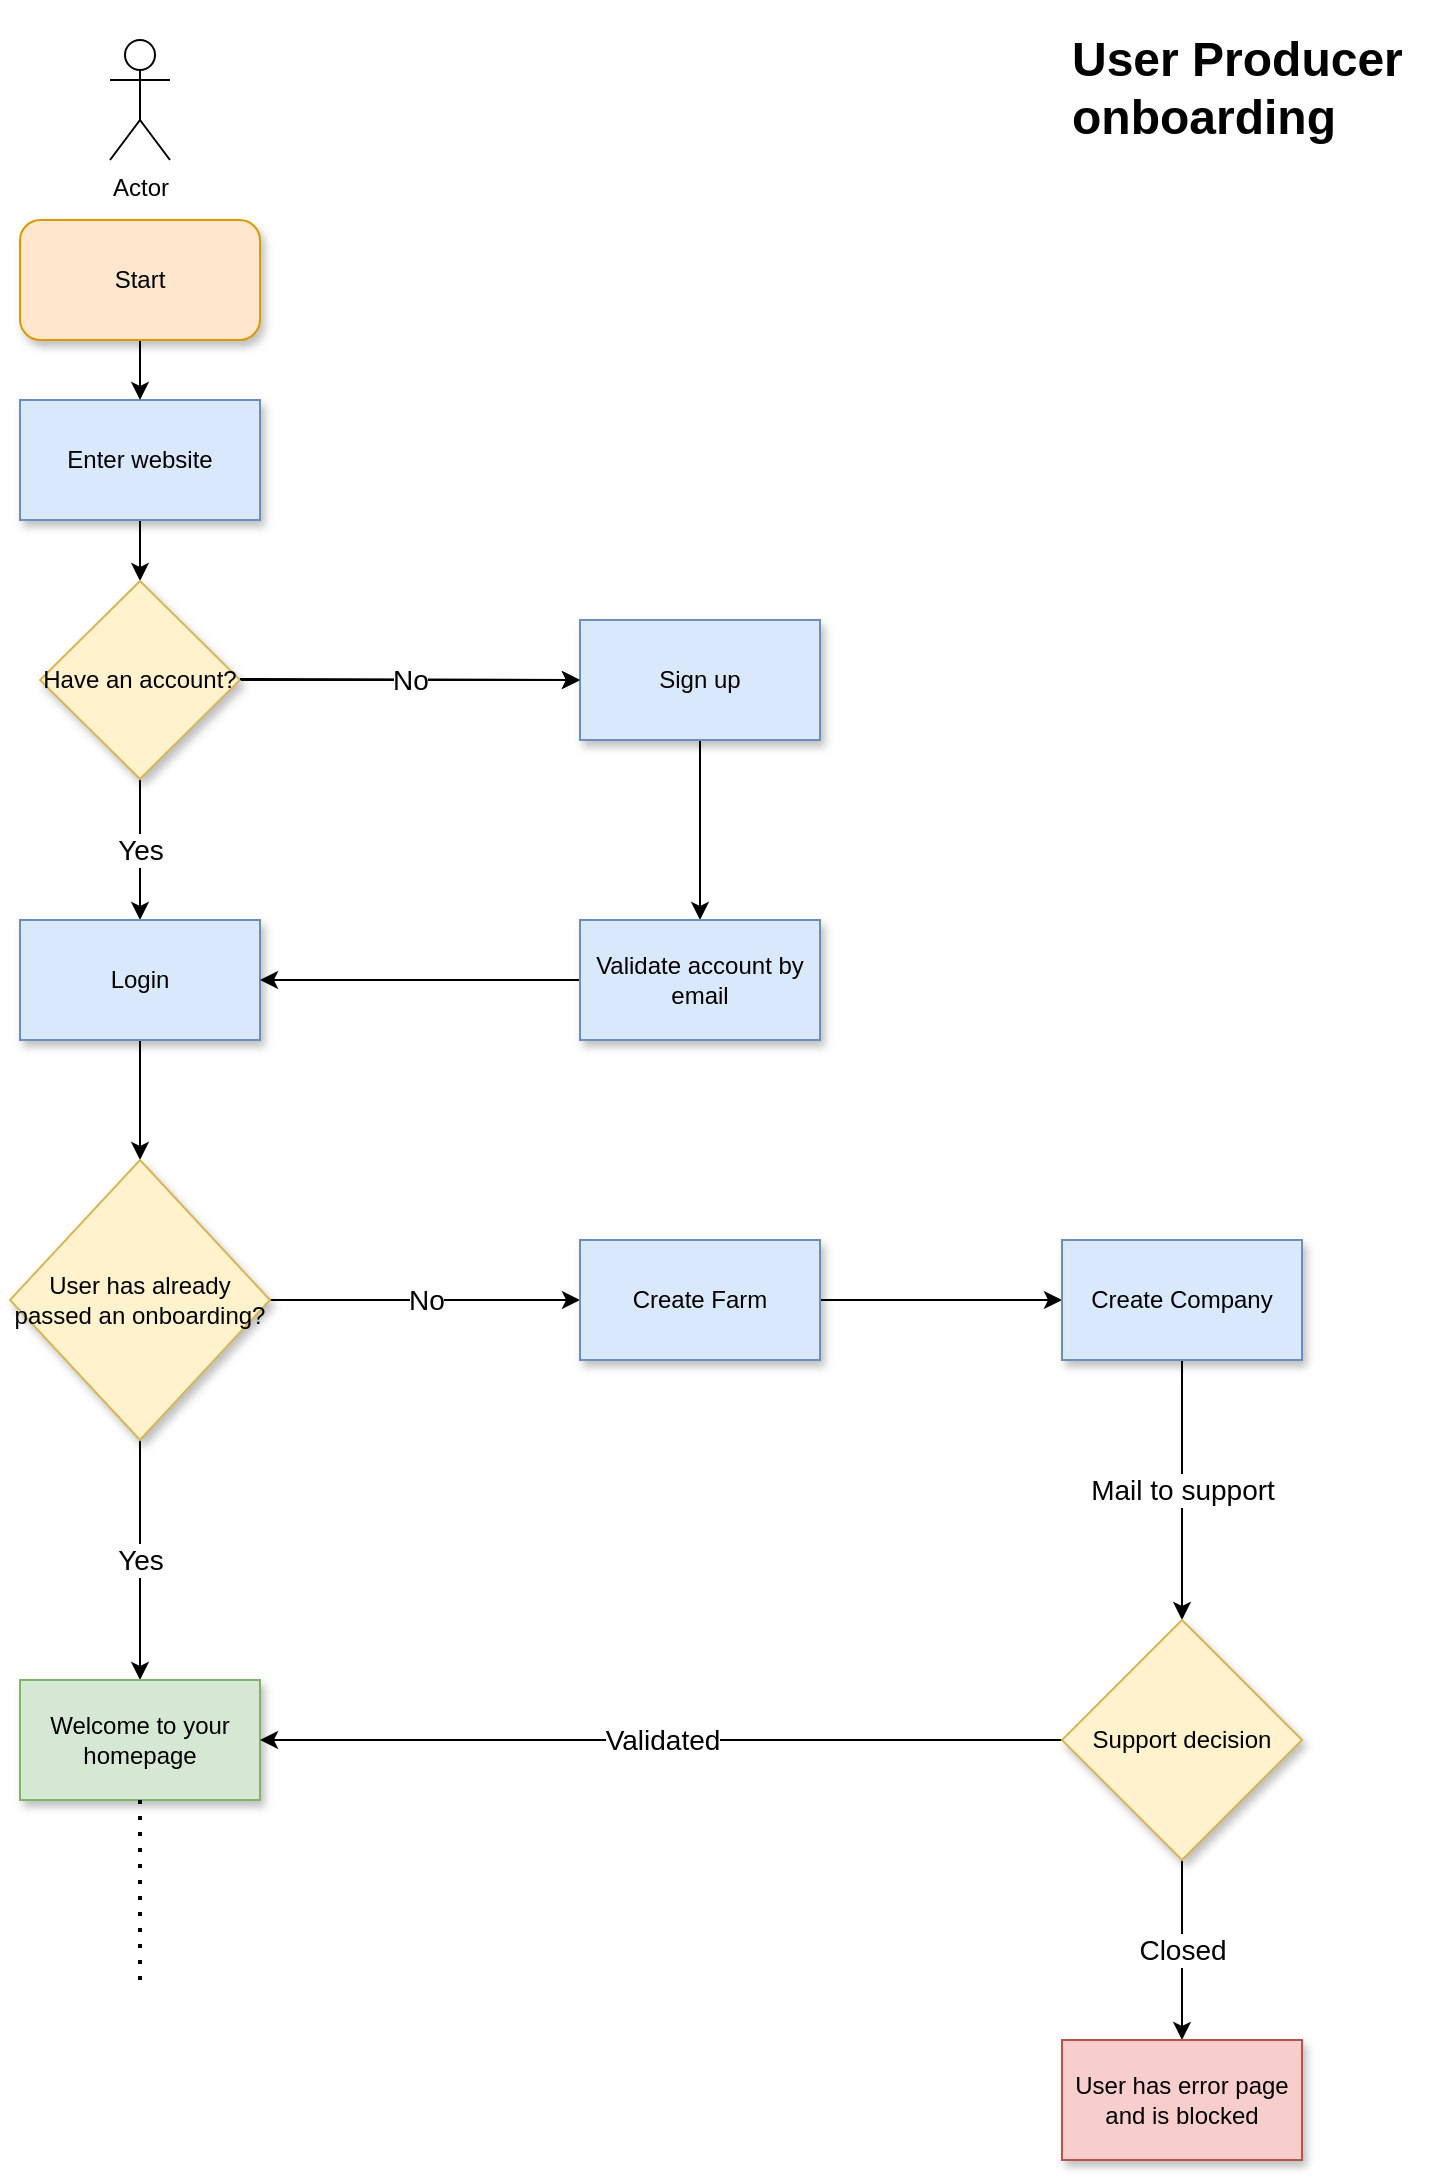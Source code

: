 <mxfile version="16.5.6" type="github">
  <diagram id="8GP8Emlehn2mi4uzZjnm" name="Page-1">
    <mxGraphModel dx="1506" dy="828" grid="1" gridSize="10" guides="1" tooltips="1" connect="1" arrows="1" fold="1" page="1" pageScale="1" pageWidth="827" pageHeight="1169" math="0" shadow="0">
      <root>
        <mxCell id="0" />
        <mxCell id="1" parent="0" />
        <mxCell id="w2riFLPcA7toa7N1uqPu-16" style="edgeStyle=orthogonalEdgeStyle;rounded=0;orthogonalLoop=1;jettySize=auto;html=1;entryX=0.5;entryY=0;entryDx=0;entryDy=0;" edge="1" parent="1" source="w2riFLPcA7toa7N1uqPu-8" target="w2riFLPcA7toa7N1uqPu-11">
          <mxGeometry relative="1" as="geometry" />
        </mxCell>
        <mxCell id="w2riFLPcA7toa7N1uqPu-8" value="Enter website" style="rounded=0;whiteSpace=wrap;html=1;fillColor=#dae8fc;strokeColor=#6c8ebf;shadow=1;" vertex="1" parent="1">
          <mxGeometry x="40" y="210" width="120" height="60" as="geometry" />
        </mxCell>
        <mxCell id="w2riFLPcA7toa7N1uqPu-10" value="Actor" style="shape=umlActor;verticalLabelPosition=bottom;verticalAlign=top;html=1;outlineConnect=0;" vertex="1" parent="1">
          <mxGeometry x="85" y="30" width="30" height="60" as="geometry" />
        </mxCell>
        <mxCell id="w2riFLPcA7toa7N1uqPu-24" value="Yes" style="edgeStyle=orthogonalEdgeStyle;rounded=0;orthogonalLoop=1;jettySize=auto;html=1;fontSize=14;" edge="1" parent="1" source="w2riFLPcA7toa7N1uqPu-11" target="w2riFLPcA7toa7N1uqPu-23">
          <mxGeometry relative="1" as="geometry" />
        </mxCell>
        <mxCell id="w2riFLPcA7toa7N1uqPu-31" value="" style="edgeStyle=orthogonalEdgeStyle;rounded=0;orthogonalLoop=1;jettySize=auto;html=1;fontSize=14;" edge="1" parent="1" source="w2riFLPcA7toa7N1uqPu-11" target="w2riFLPcA7toa7N1uqPu-19">
          <mxGeometry relative="1" as="geometry" />
        </mxCell>
        <mxCell id="w2riFLPcA7toa7N1uqPu-11" value="Have an account?" style="rhombus;whiteSpace=wrap;html=1;fillColor=#fff2cc;strokeColor=#d6b656;shadow=1;" vertex="1" parent="1">
          <mxGeometry x="50" y="300.5" width="100" height="99" as="geometry" />
        </mxCell>
        <mxCell id="w2riFLPcA7toa7N1uqPu-15" style="edgeStyle=orthogonalEdgeStyle;rounded=0;orthogonalLoop=1;jettySize=auto;html=1;entryX=0.5;entryY=0;entryDx=0;entryDy=0;" edge="1" parent="1" source="w2riFLPcA7toa7N1uqPu-13" target="w2riFLPcA7toa7N1uqPu-8">
          <mxGeometry relative="1" as="geometry" />
        </mxCell>
        <mxCell id="w2riFLPcA7toa7N1uqPu-13" value="Start" style="rounded=1;whiteSpace=wrap;html=1;arcSize=17;fillColor=#ffe6cc;strokeColor=#d79b00;shadow=1;" vertex="1" parent="1">
          <mxGeometry x="40" y="120" width="120" height="60" as="geometry" />
        </mxCell>
        <mxCell id="w2riFLPcA7toa7N1uqPu-30" value="" style="edgeStyle=orthogonalEdgeStyle;rounded=0;orthogonalLoop=1;jettySize=auto;fontSize=14;html=1;" edge="1" parent="1" source="w2riFLPcA7toa7N1uqPu-19" target="w2riFLPcA7toa7N1uqPu-29">
          <mxGeometry relative="1" as="geometry" />
        </mxCell>
        <mxCell id="w2riFLPcA7toa7N1uqPu-19" value="Sign up" style="whiteSpace=wrap;html=1;fillColor=#dae8fc;strokeColor=#6c8ebf;shadow=1;" vertex="1" parent="1">
          <mxGeometry x="320" y="320" width="120" height="60" as="geometry" />
        </mxCell>
        <mxCell id="w2riFLPcA7toa7N1uqPu-36" value="" style="edgeStyle=orthogonalEdgeStyle;rounded=0;orthogonalLoop=1;jettySize=auto;html=1;fontSize=14;" edge="1" parent="1" source="w2riFLPcA7toa7N1uqPu-23" target="w2riFLPcA7toa7N1uqPu-35">
          <mxGeometry relative="1" as="geometry" />
        </mxCell>
        <mxCell id="w2riFLPcA7toa7N1uqPu-23" value="Login" style="whiteSpace=wrap;html=1;fillColor=#dae8fc;strokeColor=#6c8ebf;shadow=1;" vertex="1" parent="1">
          <mxGeometry x="40" y="470" width="120" height="60" as="geometry" />
        </mxCell>
        <mxCell id="w2riFLPcA7toa7N1uqPu-25" value="&lt;h1&gt;User Producer onboarding&lt;/h1&gt;" style="text;html=1;strokeColor=none;fillColor=none;spacing=5;spacingTop=-20;whiteSpace=wrap;overflow=hidden;rounded=0;" vertex="1" parent="1">
          <mxGeometry x="561" y="20" width="190" height="120" as="geometry" />
        </mxCell>
        <mxCell id="w2riFLPcA7toa7N1uqPu-26" value="" style="endArrow=classic;html=1;rounded=0;entryX=0;entryY=0.5;entryDx=0;entryDy=0;" edge="1" parent="1" target="w2riFLPcA7toa7N1uqPu-19">
          <mxGeometry relative="1" as="geometry">
            <mxPoint x="150" y="349.5" as="sourcePoint" />
            <mxPoint x="250" y="349.5" as="targetPoint" />
          </mxGeometry>
        </mxCell>
        <mxCell id="w2riFLPcA7toa7N1uqPu-27" value="No" style="edgeLabel;resizable=0;html=1;align=center;verticalAlign=middle;fontSize=14;" connectable="0" vertex="1" parent="w2riFLPcA7toa7N1uqPu-26">
          <mxGeometry relative="1" as="geometry" />
        </mxCell>
        <mxCell id="w2riFLPcA7toa7N1uqPu-32" value="" style="edgeStyle=orthogonalEdgeStyle;rounded=0;orthogonalLoop=1;jettySize=auto;html=1;fontSize=14;" edge="1" parent="1" source="w2riFLPcA7toa7N1uqPu-29" target="w2riFLPcA7toa7N1uqPu-23">
          <mxGeometry relative="1" as="geometry" />
        </mxCell>
        <mxCell id="w2riFLPcA7toa7N1uqPu-29" value="Validate account by email" style="whiteSpace=wrap;html=1;fillColor=#dae8fc;strokeColor=#6c8ebf;shadow=1;" vertex="1" parent="1">
          <mxGeometry x="320" y="470" width="120" height="60" as="geometry" />
        </mxCell>
        <mxCell id="w2riFLPcA7toa7N1uqPu-38" value="Yes" style="edgeStyle=orthogonalEdgeStyle;rounded=0;orthogonalLoop=1;jettySize=auto;html=1;fontSize=14;shadow=0;" edge="1" parent="1" source="w2riFLPcA7toa7N1uqPu-35" target="w2riFLPcA7toa7N1uqPu-37">
          <mxGeometry relative="1" as="geometry" />
        </mxCell>
        <mxCell id="w2riFLPcA7toa7N1uqPu-41" value="No" style="edgeStyle=orthogonalEdgeStyle;rounded=0;orthogonalLoop=1;jettySize=auto;html=1;fontSize=14;shadow=0;" edge="1" parent="1" source="w2riFLPcA7toa7N1uqPu-35" target="w2riFLPcA7toa7N1uqPu-40">
          <mxGeometry relative="1" as="geometry" />
        </mxCell>
        <mxCell id="w2riFLPcA7toa7N1uqPu-35" value="User has already passed an onboarding?" style="rhombus;whiteSpace=wrap;html=1;fillColor=#fff2cc;strokeColor=#d6b656;shadow=1;rounded=0;" vertex="1" parent="1">
          <mxGeometry x="35" y="590" width="130" height="140" as="geometry" />
        </mxCell>
        <mxCell id="w2riFLPcA7toa7N1uqPu-37" value="Welcome to your homepage" style="whiteSpace=wrap;html=1;fillColor=#d5e8d4;strokeColor=#82b366;shadow=1;" vertex="1" parent="1">
          <mxGeometry x="40" y="850" width="120" height="60" as="geometry" />
        </mxCell>
        <mxCell id="w2riFLPcA7toa7N1uqPu-39" value="" style="endArrow=none;dashed=1;html=1;dashPattern=1 3;strokeWidth=2;rounded=0;fontSize=14;exitX=0.5;exitY=1;exitDx=0;exitDy=0;shadow=0;" edge="1" parent="1" source="w2riFLPcA7toa7N1uqPu-37">
          <mxGeometry width="50" height="50" relative="1" as="geometry">
            <mxPoint x="380" y="770" as="sourcePoint" />
            <mxPoint x="100" y="1000" as="targetPoint" />
          </mxGeometry>
        </mxCell>
        <mxCell id="w2riFLPcA7toa7N1uqPu-43" value="&lt;br&gt;&lt;font face=&quot;helvetica&quot;&gt;&lt;br&gt;&lt;/font&gt;" style="edgeStyle=orthogonalEdgeStyle;rounded=0;orthogonalLoop=1;jettySize=auto;html=1;fontSize=14;shadow=0;" edge="1" parent="1" source="w2riFLPcA7toa7N1uqPu-40" target="w2riFLPcA7toa7N1uqPu-42">
          <mxGeometry relative="1" as="geometry" />
        </mxCell>
        <mxCell id="w2riFLPcA7toa7N1uqPu-40" value="Create Farm" style="whiteSpace=wrap;html=1;fillColor=#dae8fc;strokeColor=#6c8ebf;shadow=1;" vertex="1" parent="1">
          <mxGeometry x="320" y="630" width="120" height="60" as="geometry" />
        </mxCell>
        <mxCell id="w2riFLPcA7toa7N1uqPu-49" value="Mail to support" style="edgeStyle=orthogonalEdgeStyle;rounded=0;orthogonalLoop=1;jettySize=auto;html=1;fontSize=14;shadow=0;" edge="1" parent="1" source="w2riFLPcA7toa7N1uqPu-42" target="w2riFLPcA7toa7N1uqPu-48">
          <mxGeometry relative="1" as="geometry" />
        </mxCell>
        <mxCell id="w2riFLPcA7toa7N1uqPu-42" value="Create Company" style="whiteSpace=wrap;html=1;fillColor=#dae8fc;strokeColor=#6c8ebf;shadow=1;" vertex="1" parent="1">
          <mxGeometry x="561" y="630" width="120" height="60" as="geometry" />
        </mxCell>
        <mxCell id="w2riFLPcA7toa7N1uqPu-50" value="Validated" style="edgeStyle=orthogonalEdgeStyle;rounded=0;orthogonalLoop=1;jettySize=auto;html=1;entryX=1;entryY=0.5;entryDx=0;entryDy=0;fontSize=14;shadow=0;" edge="1" parent="1" source="w2riFLPcA7toa7N1uqPu-48" target="w2riFLPcA7toa7N1uqPu-37">
          <mxGeometry relative="1" as="geometry" />
        </mxCell>
        <mxCell id="w2riFLPcA7toa7N1uqPu-52" value="Closed" style="edgeStyle=orthogonalEdgeStyle;rounded=0;orthogonalLoop=1;jettySize=auto;html=1;fontSize=14;shadow=0;" edge="1" parent="1" source="w2riFLPcA7toa7N1uqPu-48" target="w2riFLPcA7toa7N1uqPu-51">
          <mxGeometry relative="1" as="geometry" />
        </mxCell>
        <mxCell id="w2riFLPcA7toa7N1uqPu-48" value="Support decision" style="rhombus;whiteSpace=wrap;html=1;fillColor=#fff2cc;strokeColor=#d6b656;shadow=1;" vertex="1" parent="1">
          <mxGeometry x="561" y="820" width="120" height="120" as="geometry" />
        </mxCell>
        <mxCell id="w2riFLPcA7toa7N1uqPu-51" value="User has error page and is blocked" style="whiteSpace=wrap;html=1;fillColor=#f8cecc;strokeColor=#b85450;shadow=1;" vertex="1" parent="1">
          <mxGeometry x="561" y="1030" width="120" height="60" as="geometry" />
        </mxCell>
      </root>
    </mxGraphModel>
  </diagram>
</mxfile>
